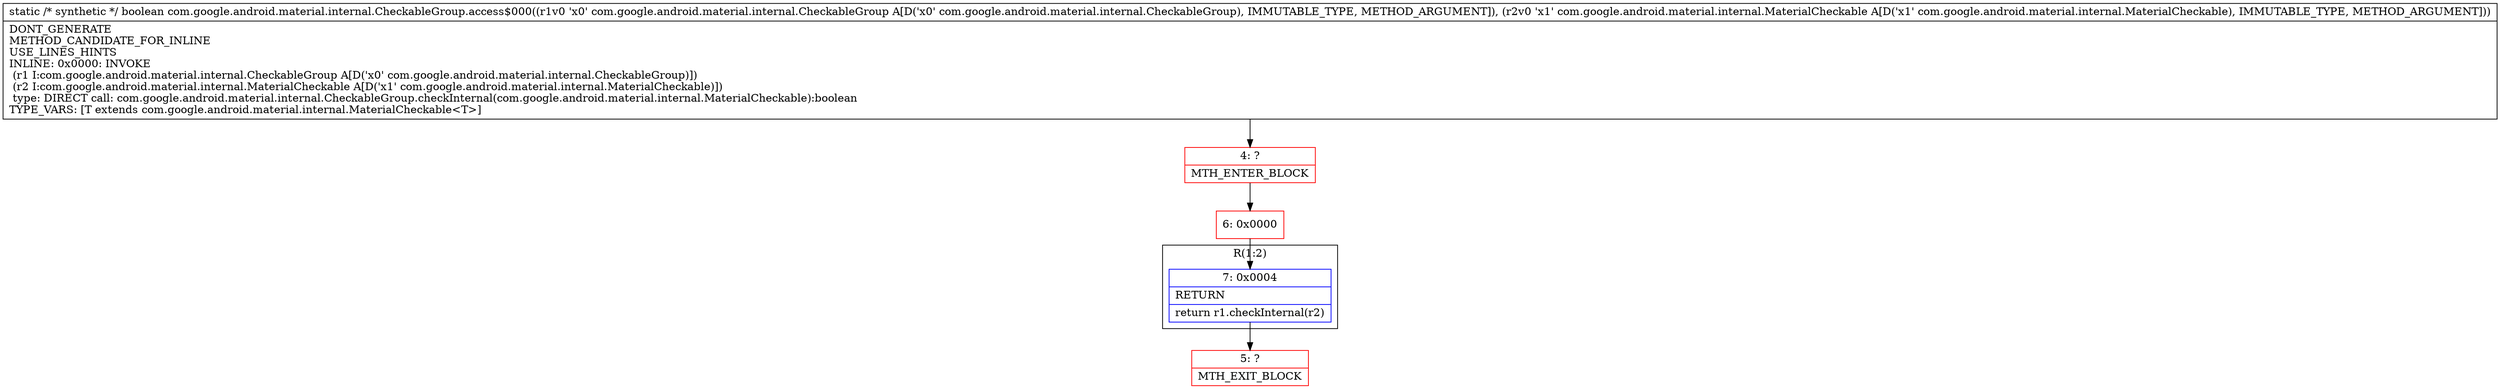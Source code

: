 digraph "CFG forcom.google.android.material.internal.CheckableGroup.access$000(Lcom\/google\/android\/material\/internal\/CheckableGroup;Lcom\/google\/android\/material\/internal\/MaterialCheckable;)Z" {
subgraph cluster_Region_77057539 {
label = "R(1:2)";
node [shape=record,color=blue];
Node_7 [shape=record,label="{7\:\ 0x0004|RETURN\l|return r1.checkInternal(r2)\l}"];
}
Node_4 [shape=record,color=red,label="{4\:\ ?|MTH_ENTER_BLOCK\l}"];
Node_6 [shape=record,color=red,label="{6\:\ 0x0000}"];
Node_5 [shape=record,color=red,label="{5\:\ ?|MTH_EXIT_BLOCK\l}"];
MethodNode[shape=record,label="{static \/* synthetic *\/ boolean com.google.android.material.internal.CheckableGroup.access$000((r1v0 'x0' com.google.android.material.internal.CheckableGroup A[D('x0' com.google.android.material.internal.CheckableGroup), IMMUTABLE_TYPE, METHOD_ARGUMENT]), (r2v0 'x1' com.google.android.material.internal.MaterialCheckable A[D('x1' com.google.android.material.internal.MaterialCheckable), IMMUTABLE_TYPE, METHOD_ARGUMENT]))  | DONT_GENERATE\lMETHOD_CANDIDATE_FOR_INLINE\lUSE_LINES_HINTS\lINLINE: 0x0000: INVOKE  \l  (r1 I:com.google.android.material.internal.CheckableGroup A[D('x0' com.google.android.material.internal.CheckableGroup)])\l  (r2 I:com.google.android.material.internal.MaterialCheckable A[D('x1' com.google.android.material.internal.MaterialCheckable)])\l type: DIRECT call: com.google.android.material.internal.CheckableGroup.checkInternal(com.google.android.material.internal.MaterialCheckable):boolean\lTYPE_VARS: [T extends com.google.android.material.internal.MaterialCheckable\<T\>]\l}"];
MethodNode -> Node_4;Node_7 -> Node_5;
Node_4 -> Node_6;
Node_6 -> Node_7;
}

